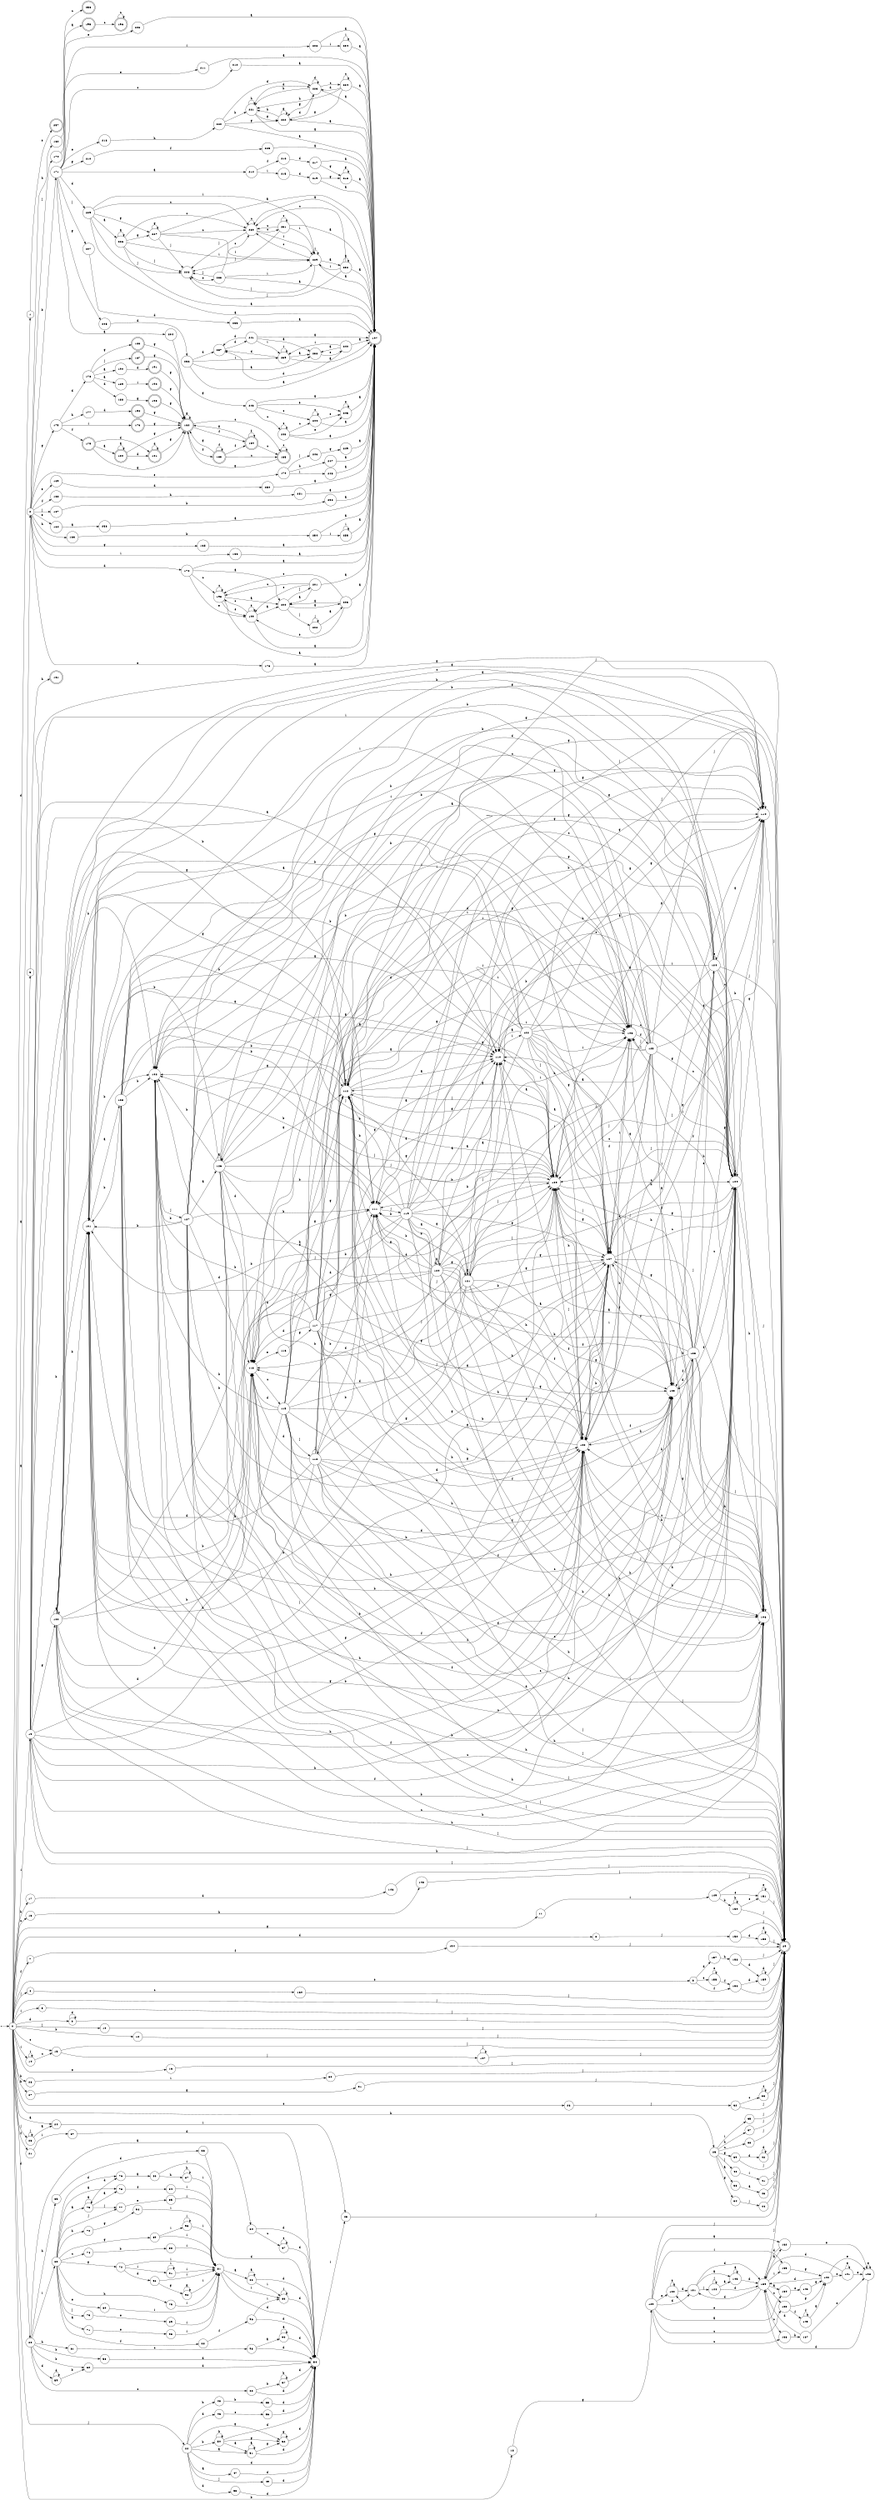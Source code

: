 digraph finite_state_machine {
rankdir=LR;
size="20,20";
node [shape = point]; "dummy0"
node [shape = circle]; "0";
"dummy0" -> "0";
node [shape = circle]; "1";
node [shape = circle]; "2";
node [shape = circle]; "3";
node [shape = circle]; "4";
node [shape = circle]; "5";
node [shape = circle]; "6";
node [shape = circle]; "7";
node [shape = circle]; "8";
node [shape = circle]; "9";
node [shape = circle]; "10";
node [shape = circle]; "11";
node [shape = circle]; "12";
node [shape = circle]; "13";
node [shape = circle]; "14";
node [shape = circle]; "15";
node [shape = circle]; "16";
node [shape = circle]; "17";
node [shape = circle]; "18";
node [shape = circle]; "19";
node [shape = circle]; "20";
node [shape = circle]; "21";
node [shape = circle]; "22";
node [shape = circle]; "23";
node [shape = circle]; "24";
node [shape = circle]; "25";
node [shape = circle]; "26";
node [shape = circle]; "27";
node [shape = circle]; "28";
node [shape = doublecircle]; "29";node [shape = circle]; "30";
node [shape = circle]; "31";
node [shape = circle]; "32";
node [shape = circle]; "33";
node [shape = circle]; "34";
node [shape = circle]; "35";
node [shape = circle]; "36";
node [shape = circle]; "37";
node [shape = circle]; "38";
node [shape = circle]; "39";
node [shape = circle]; "40";
node [shape = circle]; "41";
node [shape = circle]; "42";
node [shape = circle]; "43";
node [shape = circle]; "44";
node [shape = circle]; "45";
node [shape = circle]; "46";
node [shape = circle]; "47";
node [shape = circle]; "48";
node [shape = circle]; "49";
node [shape = circle]; "50";
node [shape = circle]; "51";
node [shape = circle]; "52";
node [shape = circle]; "53";
node [shape = circle]; "54";
node [shape = circle]; "55";
node [shape = circle]; "56";
node [shape = circle]; "57";
node [shape = circle]; "58";
node [shape = circle]; "59";
node [shape = circle]; "60";
node [shape = circle]; "61";
node [shape = circle]; "62";
node [shape = circle]; "63";
node [shape = circle]; "64";
node [shape = circle]; "65";
node [shape = circle]; "66";
node [shape = circle]; "67";
node [shape = circle]; "68";
node [shape = circle]; "69";
node [shape = circle]; "70";
node [shape = circle]; "71";
node [shape = circle]; "72";
node [shape = circle]; "73";
node [shape = circle]; "74";
node [shape = circle]; "75";
node [shape = circle]; "76";
node [shape = circle]; "77";
node [shape = circle]; "78";
node [shape = circle]; "79";
node [shape = circle]; "80";
node [shape = circle]; "81";
node [shape = circle]; "82";
node [shape = circle]; "83";
node [shape = circle]; "84";
node [shape = circle]; "85";
node [shape = circle]; "86";
node [shape = circle]; "87";
node [shape = circle]; "88";
node [shape = circle]; "89";
node [shape = circle]; "90";
node [shape = circle]; "91";
node [shape = circle]; "92";
node [shape = circle]; "93";
node [shape = circle]; "94";
node [shape = circle]; "95";
node [shape = circle]; "96";
node [shape = circle]; "97";
node [shape = circle]; "98";
node [shape = circle]; "99";
node [shape = circle]; "100";
node [shape = circle]; "101";
node [shape = circle]; "102";
node [shape = circle]; "103";
node [shape = circle]; "104";
node [shape = circle]; "105";
node [shape = circle]; "106";
node [shape = circle]; "107";
node [shape = circle]; "108";
node [shape = circle]; "109";
node [shape = circle]; "110";
node [shape = circle]; "111";
node [shape = circle]; "112";
node [shape = circle]; "113";
node [shape = circle]; "114";
node [shape = circle]; "115";
node [shape = circle]; "116";
node [shape = circle]; "117";
node [shape = circle]; "118";
node [shape = circle]; "119";
node [shape = circle]; "120";
node [shape = circle]; "121";
node [shape = circle]; "122";
node [shape = circle]; "123";
node [shape = circle]; "124";
node [shape = circle]; "125";
node [shape = circle]; "126";
node [shape = circle]; "127";
node [shape = circle]; "128";
node [shape = circle]; "129";
node [shape = circle]; "130";
node [shape = circle]; "131";
node [shape = circle]; "132";
node [shape = circle]; "133";
node [shape = circle]; "134";
node [shape = circle]; "135";
node [shape = circle]; "136";
node [shape = circle]; "137";
node [shape = circle]; "138";
node [shape = circle]; "139";
node [shape = circle]; "140";
node [shape = circle]; "141";
node [shape = circle]; "142";
node [shape = circle]; "143";
node [shape = circle]; "144";
node [shape = circle]; "145";
node [shape = circle]; "146";
node [shape = circle]; "147";
node [shape = circle]; "148";
node [shape = circle]; "149";
node [shape = circle]; "150";
node [shape = circle]; "151";
node [shape = circle]; "152";
node [shape = circle]; "153";
node [shape = circle]; "154";
node [shape = circle]; "155";
node [shape = circle]; "156";
node [shape = circle]; "157";
node [shape = circle]; "158";
node [shape = circle]; "159";
node [shape = circle]; "160";
node [shape = doublecircle]; "161";node [shape = circle]; "162";
node [shape = circle]; "163";
node [shape = circle]; "164";
node [shape = circle]; "165";
node [shape = circle]; "166";
node [shape = circle]; "167";
node [shape = circle]; "168";
node [shape = circle]; "169";
node [shape = circle]; "170";
node [shape = circle]; "171";
node [shape = circle]; "172";
node [shape = circle]; "173";
node [shape = circle]; "174";
node [shape = circle]; "175";
node [shape = doublecircle]; "176";node [shape = circle]; "177";
node [shape = circle]; "178";
node [shape = doublecircle]; "179";node [shape = doublecircle]; "180";node [shape = doublecircle]; "181";node [shape = doublecircle]; "182";node [shape = doublecircle]; "183";node [shape = doublecircle]; "184";node [shape = doublecircle]; "185";node [shape = doublecircle]; "186";node [shape = doublecircle]; "187";node [shape = circle]; "188";
node [shape = circle]; "189";
node [shape = circle]; "190";
node [shape = doublecircle]; "191";node [shape = doublecircle]; "192";node [shape = doublecircle]; "193";node [shape = doublecircle]; "194";node [shape = doublecircle]; "195";node [shape = doublecircle]; "196";node [shape = doublecircle]; "197";node [shape = circle]; "198";
node [shape = circle]; "199";
node [shape = circle]; "200";
node [shape = circle]; "201";
node [shape = circle]; "202";
node [shape = circle]; "203";
node [shape = circle]; "204";
node [shape = circle]; "205";
node [shape = circle]; "206";
node [shape = circle]; "207";
node [shape = circle]; "208";
node [shape = circle]; "209";
node [shape = circle]; "210";
node [shape = circle]; "211";
node [shape = circle]; "212";
node [shape = circle]; "213";
node [shape = circle]; "214";
node [shape = circle]; "215";
node [shape = circle]; "216";
node [shape = circle]; "217";
node [shape = circle]; "218";
node [shape = circle]; "219";
node [shape = circle]; "220";
node [shape = circle]; "221";
node [shape = circle]; "222";
node [shape = circle]; "223";
node [shape = circle]; "224";
node [shape = circle]; "225";
node [shape = circle]; "226";
node [shape = circle]; "227";
node [shape = circle]; "228";
node [shape = circle]; "229";
node [shape = circle]; "230";
node [shape = circle]; "231";
node [shape = circle]; "232";
node [shape = circle]; "233";
node [shape = circle]; "234";
node [shape = circle]; "235";
node [shape = circle]; "236";
node [shape = circle]; "237";
node [shape = circle]; "238";
node [shape = circle]; "239";
node [shape = circle]; "240";
node [shape = circle]; "241";
node [shape = circle]; "242";
node [shape = circle]; "243";
node [shape = circle]; "244";
node [shape = circle]; "245";
node [shape = circle]; "246";
node [shape = circle]; "247";
node [shape = circle]; "248";
node [shape = circle]; "249";
node [shape = circle]; "250";
node [shape = circle]; "251";
node [shape = circle]; "252";
node [shape = circle]; "253";
node [shape = circle]; "254";
node [shape = circle]; "255";
node [shape = doublecircle]; "256";node [shape = doublecircle]; "257";"0" -> "8" [label = "d"];
 "0" -> "1" [label = "d"];
 "0" -> "20" [label = "d"];
 "0" -> "9" [label = "d"];
 "0" -> "24" [label = "a"];
 "0" -> "2" [label = "a"];
 "0" -> "3" [label = "a"];
 "0" -> "4" [label = "j"];
 "0" -> "22" [label = "j"];
 "0" -> "23" [label = "j"];
 "0" -> "10" [label = "j"];
 "0" -> "29" [label = "j"];
 "0" -> "19" [label = "i"];
 "0" -> "5" [label = "i"];
 "0" -> "14" [label = "i"];
 "0" -> "16" [label = "e"];
 "0" -> "26" [label = "e"];
 "0" -> "6" [label = "e"];
 "0" -> "21" [label = "f"];
 "0" -> "7" [label = "f"];
 "0" -> "11" [label = "g"];
 "0" -> "18" [label = "b"];
 "0" -> "12" [label = "b"];
 "0" -> "28" [label = "b"];
 "0" -> "13" [label = "c"];
 "0" -> "15" [label = "c"];
 "0" -> "17" [label = "h"];
 "0" -> "27" [label = "h"];
 "0" -> "25" [label = "h"];
 "28" -> "30" [label = "i"];
 "30" -> "29" [label = "j"];
 "27" -> "31" [label = "g"];
 "31" -> "29" [label = "j"];
 "26" -> "32" [label = "j"];
 "32" -> "33" [label = "c"];
 "32" -> "29" [label = "j"];
 "33" -> "33" [label = "c"];
 "33" -> "29" [label = "j"];
 "25" -> "34" [label = "g"];
 "25" -> "39" [label = "g"];
 "25" -> "35" [label = "i"];
 "25" -> "36" [label = "a"];
 "25" -> "37" [label = "h"];
 "25" -> "38" [label = "c"];
 "25" -> "40" [label = "j"];
 "40" -> "41" [label = "i"];
 "41" -> "29" [label = "j"];
 "39" -> "42" [label = "d"];
 "39" -> "29" [label = "j"];
 "42" -> "42" [label = "d"];
 "42" -> "29" [label = "j"];
 "38" -> "29" [label = "j"];
 "37" -> "29" [label = "j"];
 "36" -> "43" [label = "a"];
 "43" -> "29" [label = "j"];
 "35" -> "29" [label = "j"];
 "34" -> "44" [label = "j"];
 "44" -> "29" [label = "j"];
 "24" -> "45" [label = "i"];
 "45" -> "29" [label = "j"];
 "23" -> "23" [label = "j"];
 "23" -> "24" [label = "a"];
 "22" -> "54" [label = "d"];
 "22" -> "53" [label = "d"];
 "22" -> "46" [label = "d"];
 "22" -> "51" [label = "a"];
 "22" -> "47" [label = "a"];
 "22" -> "48" [label = "h"];
 "22" -> "49" [label = "j"];
 "22" -> "50" [label = "b"];
 "22" -> "52" [label = "g"];
 "54" -> "45" [label = "i"];
 "53" -> "54" [label = "d"];
 "52" -> "52" [label = "g"];
 "52" -> "54" [label = "d"];
 "51" -> "51" [label = "a"];
 "51" -> "52" [label = "g"];
 "51" -> "54" [label = "d"];
 "50" -> "50" [label = "b"];
 "50" -> "51" [label = "a"];
 "50" -> "52" [label = "g"];
 "50" -> "54" [label = "d"];
 "49" -> "54" [label = "d"];
 "48" -> "55" [label = "b"];
 "55" -> "54" [label = "d"];
 "47" -> "54" [label = "d"];
 "46" -> "56" [label = "e"];
 "56" -> "54" [label = "d"];
 "21" -> "57" [label = "i"];
 "57" -> "54" [label = "d"];
 "20" -> "58" [label = "b"];
 "20" -> "60" [label = "b"];
 "20" -> "59" [label = "d"];
 "20" -> "65" [label = "h"];
 "20" -> "61" [label = "h"];
 "20" -> "62" [label = "c"];
 "20" -> "63" [label = "i"];
 "20" -> "64" [label = "a"];
 "65" -> "66" [label = "d"];
 "66" -> "54" [label = "d"];
 "64" -> "67" [label = "c"];
 "64" -> "54" [label = "d"];
 "67" -> "67" [label = "c"];
 "67" -> "54" [label = "d"];
 "63" -> "68" [label = "f"];
 "63" -> "72" [label = "g"];
 "63" -> "69" [label = "g"];
 "63" -> "70" [label = "h"];
 "63" -> "79" [label = "h"];
 "63" -> "75" [label = "a"];
 "63" -> "78" [label = "a"];
 "63" -> "71" [label = "a"];
 "63" -> "73" [label = "j"];
 "63" -> "77" [label = "j"];
 "63" -> "74" [label = "c"];
 "63" -> "76" [label = "d"];
 "63" -> "80" [label = "e"];
 "80" -> "81" [label = "i"];
 "81" -> "82" [label = "a"];
 "81" -> "83" [label = "i"];
 "81" -> "54" [label = "d"];
 "83" -> "83" [label = "i"];
 "83" -> "54" [label = "d"];
 "82" -> "82" [label = "a"];
 "82" -> "83" [label = "i"];
 "82" -> "54" [label = "d"];
 "79" -> "81" [label = "i"];
 "78" -> "84" [label = "f"];
 "84" -> "81" [label = "i"];
 "77" -> "85" [label = "e"];
 "85" -> "81" [label = "i"];
 "76" -> "86" [label = "a"];
 "86" -> "87" [label = "h"];
 "86" -> "81" [label = "i"];
 "87" -> "87" [label = "h"];
 "87" -> "81" [label = "i"];
 "75" -> "75" [label = "a"];
 "75" -> "78" [label = "a"];
 "75" -> "76" [label = "d"];
 "75" -> "77" [label = "j"];
 "74" -> "88" [label = "b"];
 "88" -> "81" [label = "i"];
 "73" -> "89" [label = "e"];
 "89" -> "81" [label = "i"];
 "72" -> "90" [label = "d"];
 "72" -> "81" [label = "i"];
 "72" -> "91" [label = "i"];
 "91" -> "81" [label = "i"];
 "91" -> "91" [label = "i"];
 "90" -> "92" [label = "g"];
 "90" -> "81" [label = "i"];
 "92" -> "92" [label = "g"];
 "92" -> "81" [label = "i"];
 "71" -> "93" [label = "e"];
 "93" -> "81" [label = "i"];
 "70" -> "94" [label = "g"];
 "94" -> "81" [label = "i"];
 "69" -> "81" [label = "i"];
 "69" -> "95" [label = "i"];
 "95" -> "81" [label = "i"];
 "95" -> "95" [label = "i"];
 "68" -> "96" [label = "f"];
 "96" -> "83" [label = "i"];
 "96" -> "54" [label = "d"];
 "62" -> "97" [label = "b"];
 "62" -> "54" [label = "d"];
 "97" -> "97" [label = "b"];
 "97" -> "54" [label = "d"];
 "61" -> "98" [label = "c"];
 "98" -> "99" [label = "a"];
 "98" -> "54" [label = "d"];
 "99" -> "99" [label = "a"];
 "99" -> "54" [label = "d"];
 "60" -> "54" [label = "d"];
 "59" -> "59" [label = "d"];
 "59" -> "60" [label = "b"];
 "58" -> "54" [label = "d"];
 "19" -> "112" [label = "g"];
 "19" -> "114" [label = "g"];
 "19" -> "107" [label = "g"];
 "19" -> "100" [label = "g"];
 "19" -> "101" [label = "b"];
 "19" -> "102" [label = "b"];
 "19" -> "111" [label = "b"];
 "19" -> "103" [label = "i"];
 "19" -> "104" [label = "c"];
 "19" -> "105" [label = "f"];
 "19" -> "106" [label = "h"];
 "19" -> "108" [label = "h"];
 "19" -> "29" [label = "j"];
 "19" -> "109" [label = "j"];
 "19" -> "110" [label = "a"];
 "19" -> "113" [label = "d"];
 "114" -> "114" [label = "g"];
 "114" -> "29" [label = "j"];
 "113" -> "115" [label = "c"];
 "113" -> "116" [label = "e"];
 "116" -> "117" [label = "g"];
 "117" -> "113" [label = "d"];
 "117" -> "101" [label = "b"];
 "117" -> "102" [label = "b"];
 "117" -> "111" [label = "b"];
 "117" -> "103" [label = "i"];
 "117" -> "104" [label = "c"];
 "117" -> "105" [label = "f"];
 "117" -> "106" [label = "h"];
 "117" -> "108" [label = "h"];
 "117" -> "112" [label = "g"];
 "117" -> "114" [label = "g"];
 "117" -> "107" [label = "g"];
 "117" -> "29" [label = "j"];
 "117" -> "109" [label = "j"];
 "117" -> "110" [label = "a"];
 "115" -> "29" [label = "j"];
 "115" -> "109" [label = "j"];
 "115" -> "118" [label = "j"];
 "115" -> "113" [label = "d"];
 "115" -> "101" [label = "b"];
 "115" -> "102" [label = "b"];
 "115" -> "111" [label = "b"];
 "115" -> "103" [label = "i"];
 "115" -> "104" [label = "c"];
 "115" -> "105" [label = "f"];
 "115" -> "106" [label = "h"];
 "115" -> "108" [label = "h"];
 "115" -> "112" [label = "g"];
 "115" -> "114" [label = "g"];
 "115" -> "107" [label = "g"];
 "115" -> "110" [label = "a"];
 "118" -> "29" [label = "j"];
 "118" -> "109" [label = "j"];
 "118" -> "118" [label = "j"];
 "118" -> "113" [label = "d"];
 "118" -> "101" [label = "b"];
 "118" -> "102" [label = "b"];
 "118" -> "111" [label = "b"];
 "118" -> "103" [label = "i"];
 "118" -> "104" [label = "c"];
 "118" -> "105" [label = "f"];
 "118" -> "106" [label = "h"];
 "118" -> "108" [label = "h"];
 "118" -> "112" [label = "g"];
 "118" -> "114" [label = "g"];
 "118" -> "107" [label = "g"];
 "118" -> "110" [label = "a"];
 "112" -> "112" [label = "g"];
 "112" -> "114" [label = "g"];
 "112" -> "107" [label = "g"];
 "112" -> "101" [label = "b"];
 "112" -> "102" [label = "b"];
 "112" -> "111" [label = "b"];
 "112" -> "103" [label = "i"];
 "112" -> "104" [label = "c"];
 "112" -> "105" [label = "f"];
 "112" -> "106" [label = "h"];
 "112" -> "108" [label = "h"];
 "112" -> "29" [label = "j"];
 "112" -> "109" [label = "j"];
 "112" -> "110" [label = "a"];
 "112" -> "113" [label = "d"];
 "111" -> "119" [label = "j"];
 "119" -> "101" [label = "b"];
 "119" -> "102" [label = "b"];
 "119" -> "111" [label = "b"];
 "119" -> "120" [label = "a"];
 "119" -> "110" [label = "a"];
 "119" -> "112" [label = "g"];
 "119" -> "121" [label = "g"];
 "119" -> "114" [label = "g"];
 "119" -> "107" [label = "g"];
 "119" -> "103" [label = "i"];
 "119" -> "104" [label = "c"];
 "119" -> "105" [label = "f"];
 "119" -> "106" [label = "h"];
 "119" -> "108" [label = "h"];
 "119" -> "29" [label = "j"];
 "119" -> "109" [label = "j"];
 "119" -> "113" [label = "d"];
 "121" -> "112" [label = "g"];
 "121" -> "121" [label = "g"];
 "121" -> "114" [label = "g"];
 "121" -> "107" [label = "g"];
 "121" -> "101" [label = "b"];
 "121" -> "102" [label = "b"];
 "121" -> "111" [label = "b"];
 "121" -> "103" [label = "i"];
 "121" -> "104" [label = "c"];
 "121" -> "105" [label = "f"];
 "121" -> "106" [label = "h"];
 "121" -> "108" [label = "h"];
 "121" -> "29" [label = "j"];
 "121" -> "109" [label = "j"];
 "121" -> "110" [label = "a"];
 "121" -> "113" [label = "d"];
 "120" -> "120" [label = "a"];
 "120" -> "110" [label = "a"];
 "120" -> "101" [label = "b"];
 "120" -> "102" [label = "b"];
 "120" -> "111" [label = "b"];
 "120" -> "112" [label = "g"];
 "120" -> "121" [label = "g"];
 "120" -> "114" [label = "g"];
 "120" -> "107" [label = "g"];
 "120" -> "103" [label = "i"];
 "120" -> "104" [label = "c"];
 "120" -> "105" [label = "f"];
 "120" -> "106" [label = "h"];
 "120" -> "108" [label = "h"];
 "120" -> "29" [label = "j"];
 "120" -> "109" [label = "j"];
 "120" -> "113" [label = "d"];
 "110" -> "122" [label = "i"];
 "122" -> "110" [label = "a"];
 "122" -> "101" [label = "b"];
 "122" -> "102" [label = "b"];
 "122" -> "111" [label = "b"];
 "122" -> "103" [label = "i"];
 "122" -> "104" [label = "c"];
 "122" -> "105" [label = "f"];
 "122" -> "106" [label = "h"];
 "122" -> "108" [label = "h"];
 "122" -> "112" [label = "g"];
 "122" -> "114" [label = "g"];
 "122" -> "107" [label = "g"];
 "122" -> "29" [label = "j"];
 "122" -> "109" [label = "j"];
 "122" -> "113" [label = "d"];
 "109" -> "29" [label = "j"];
 "109" -> "109" [label = "j"];
 "109" -> "112" [label = "g"];
 "109" -> "114" [label = "g"];
 "109" -> "107" [label = "g"];
 "109" -> "106" [label = "h"];
 "109" -> "108" [label = "h"];
 "109" -> "101" [label = "b"];
 "109" -> "102" [label = "b"];
 "109" -> "111" [label = "b"];
 "109" -> "103" [label = "i"];
 "109" -> "104" [label = "c"];
 "109" -> "105" [label = "f"];
 "109" -> "110" [label = "a"];
 "109" -> "113" [label = "d"];
 "108" -> "106" [label = "h"];
 "108" -> "108" [label = "h"];
 "108" -> "112" [label = "g"];
 "108" -> "114" [label = "g"];
 "108" -> "107" [label = "g"];
 "108" -> "29" [label = "j"];
 "108" -> "109" [label = "j"];
 "108" -> "101" [label = "b"];
 "108" -> "102" [label = "b"];
 "108" -> "111" [label = "b"];
 "108" -> "103" [label = "i"];
 "108" -> "104" [label = "c"];
 "108" -> "105" [label = "f"];
 "108" -> "110" [label = "a"];
 "108" -> "113" [label = "d"];
 "107" -> "112" [label = "g"];
 "107" -> "114" [label = "g"];
 "107" -> "107" [label = "g"];
 "107" -> "106" [label = "h"];
 "107" -> "108" [label = "h"];
 "107" -> "29" [label = "j"];
 "107" -> "109" [label = "j"];
 "107" -> "101" [label = "b"];
 "107" -> "102" [label = "b"];
 "107" -> "111" [label = "b"];
 "107" -> "103" [label = "i"];
 "107" -> "104" [label = "c"];
 "107" -> "105" [label = "f"];
 "107" -> "110" [label = "a"];
 "107" -> "113" [label = "d"];
 "106" -> "106" [label = "h"];
 "106" -> "108" [label = "h"];
 "106" -> "107" [label = "g"];
 "106" -> "109" [label = "j"];
 "105" -> "123" [label = "d"];
 "123" -> "105" [label = "f"];
 "123" -> "124" [label = "e"];
 "123" -> "101" [label = "b"];
 "123" -> "102" [label = "b"];
 "123" -> "111" [label = "b"];
 "123" -> "103" [label = "i"];
 "123" -> "104" [label = "c"];
 "123" -> "106" [label = "h"];
 "123" -> "108" [label = "h"];
 "123" -> "112" [label = "g"];
 "123" -> "114" [label = "g"];
 "123" -> "107" [label = "g"];
 "123" -> "29" [label = "j"];
 "123" -> "109" [label = "j"];
 "123" -> "110" [label = "a"];
 "123" -> "113" [label = "d"];
 "124" -> "124" [label = "e"];
 "124" -> "105" [label = "f"];
 "124" -> "101" [label = "b"];
 "124" -> "102" [label = "b"];
 "124" -> "111" [label = "b"];
 "124" -> "103" [label = "i"];
 "124" -> "104" [label = "c"];
 "124" -> "106" [label = "h"];
 "124" -> "108" [label = "h"];
 "124" -> "112" [label = "g"];
 "124" -> "114" [label = "g"];
 "124" -> "107" [label = "g"];
 "124" -> "29" [label = "j"];
 "124" -> "109" [label = "j"];
 "124" -> "110" [label = "a"];
 "124" -> "113" [label = "d"];
 "104" -> "104" [label = "c"];
 "104" -> "101" [label = "b"];
 "104" -> "102" [label = "b"];
 "104" -> "111" [label = "b"];
 "104" -> "103" [label = "i"];
 "104" -> "105" [label = "f"];
 "104" -> "106" [label = "h"];
 "104" -> "108" [label = "h"];
 "104" -> "112" [label = "g"];
 "104" -> "114" [label = "g"];
 "104" -> "107" [label = "g"];
 "104" -> "29" [label = "j"];
 "104" -> "109" [label = "j"];
 "104" -> "110" [label = "a"];
 "104" -> "113" [label = "d"];
 "103" -> "125" [label = "f"];
 "125" -> "103" [label = "i"];
 "125" -> "101" [label = "b"];
 "125" -> "102" [label = "b"];
 "125" -> "111" [label = "b"];
 "125" -> "110" [label = "a"];
 "125" -> "126" [label = "a"];
 "125" -> "104" [label = "c"];
 "125" -> "105" [label = "f"];
 "125" -> "106" [label = "h"];
 "125" -> "108" [label = "h"];
 "125" -> "112" [label = "g"];
 "125" -> "114" [label = "g"];
 "125" -> "107" [label = "g"];
 "125" -> "29" [label = "j"];
 "125" -> "109" [label = "j"];
 "125" -> "113" [label = "d"];
 "126" -> "110" [label = "a"];
 "126" -> "126" [label = "a"];
 "126" -> "101" [label = "b"];
 "126" -> "102" [label = "b"];
 "126" -> "111" [label = "b"];
 "126" -> "103" [label = "i"];
 "126" -> "104" [label = "c"];
 "126" -> "105" [label = "f"];
 "126" -> "106" [label = "h"];
 "126" -> "108" [label = "h"];
 "126" -> "112" [label = "g"];
 "126" -> "114" [label = "g"];
 "126" -> "107" [label = "g"];
 "126" -> "29" [label = "j"];
 "126" -> "109" [label = "j"];
 "126" -> "113" [label = "d"];
 "102" -> "127" [label = "j"];
 "127" -> "101" [label = "b"];
 "127" -> "102" [label = "b"];
 "127" -> "111" [label = "b"];
 "127" -> "103" [label = "i"];
 "127" -> "110" [label = "a"];
 "127" -> "126" [label = "a"];
 "127" -> "104" [label = "c"];
 "127" -> "105" [label = "f"];
 "127" -> "106" [label = "h"];
 "127" -> "108" [label = "h"];
 "127" -> "112" [label = "g"];
 "127" -> "114" [label = "g"];
 "127" -> "107" [label = "g"];
 "127" -> "29" [label = "j"];
 "127" -> "109" [label = "j"];
 "127" -> "113" [label = "d"];
 "101" -> "128" [label = "a"];
 "128" -> "101" [label = "b"];
 "128" -> "102" [label = "b"];
 "128" -> "111" [label = "b"];
 "128" -> "103" [label = "i"];
 "128" -> "104" [label = "c"];
 "128" -> "105" [label = "f"];
 "128" -> "106" [label = "h"];
 "128" -> "108" [label = "h"];
 "128" -> "112" [label = "g"];
 "128" -> "114" [label = "g"];
 "128" -> "107" [label = "g"];
 "128" -> "29" [label = "j"];
 "128" -> "109" [label = "j"];
 "128" -> "110" [label = "a"];
 "128" -> "113" [label = "d"];
 "100" -> "112" [label = "g"];
 "100" -> "114" [label = "g"];
 "100" -> "107" [label = "g"];
 "100" -> "100" [label = "g"];
 "100" -> "101" [label = "b"];
 "100" -> "102" [label = "b"];
 "100" -> "111" [label = "b"];
 "100" -> "103" [label = "i"];
 "100" -> "104" [label = "c"];
 "100" -> "105" [label = "f"];
 "100" -> "106" [label = "h"];
 "100" -> "108" [label = "h"];
 "100" -> "29" [label = "j"];
 "100" -> "109" [label = "j"];
 "100" -> "110" [label = "a"];
 "100" -> "113" [label = "d"];
 "18" -> "129" [label = "g"];
 "129" -> "130" [label = "e"];
 "129" -> "131" [label = "d"];
 "129" -> "132" [label = "a"];
 "129" -> "134" [label = "a"];
 "129" -> "136" [label = "c"];
 "129" -> "133" [label = "c"];
 "129" -> "135" [label = "i"];
 "129" -> "29" [label = "j"];
 "136" -> "137" [label = "b"];
 "137" -> "138" [label = "e"];
 "137" -> "139" [label = "d"];
 "139" -> "130" [label = "e"];
 "139" -> "131" [label = "d"];
 "139" -> "132" [label = "a"];
 "139" -> "134" [label = "a"];
 "139" -> "136" [label = "c"];
 "139" -> "133" [label = "c"];
 "139" -> "135" [label = "i"];
 "139" -> "29" [label = "j"];
 "138" -> "138" [label = "e"];
 "138" -> "139" [label = "d"];
 "135" -> "140" [label = "g"];
 "140" -> "138" [label = "e"];
 "140" -> "141" [label = "e"];
 "140" -> "139" [label = "d"];
 "141" -> "138" [label = "e"];
 "141" -> "141" [label = "e"];
 "141" -> "139" [label = "d"];
 "134" -> "142" [label = "e"];
 "142" -> "140" [label = "g"];
 "133" -> "143" [label = "f"];
 "133" -> "140" [label = "g"];
 "143" -> "143" [label = "f"];
 "143" -> "140" [label = "g"];
 "132" -> "138" [label = "e"];
 "132" -> "139" [label = "d"];
 "131" -> "144" [label = "j"];
 "131" -> "145" [label = "a"];
 "131" -> "139" [label = "d"];
 "145" -> "145" [label = "a"];
 "145" -> "139" [label = "d"];
 "144" -> "144" [label = "j"];
 "144" -> "145" [label = "a"];
 "144" -> "139" [label = "d"];
 "130" -> "130" [label = "e"];
 "130" -> "131" [label = "d"];
 "17" -> "146" [label = "d"];
 "146" -> "29" [label = "j"];
 "16" -> "29" [label = "j"];
 "15" -> "147" [label = "j"];
 "15" -> "29" [label = "j"];
 "147" -> "147" [label = "j"];
 "147" -> "29" [label = "j"];
 "14" -> "14" [label = "i"];
 "14" -> "15" [label = "c"];
 "13" -> "148" [label = "h"];
 "148" -> "29" [label = "j"];
 "12" -> "29" [label = "j"];
 "11" -> "149" [label = "i"];
 "149" -> "150" [label = "b"];
 "149" -> "151" [label = "e"];
 "149" -> "29" [label = "j"];
 "151" -> "151" [label = "e"];
 "151" -> "29" [label = "j"];
 "150" -> "150" [label = "b"];
 "150" -> "151" [label = "e"];
 "150" -> "29" [label = "j"];
 "10" -> "29" [label = "j"];
 "9" -> "9" [label = "d"];
 "9" -> "29" [label = "j"];
 "8" -> "152" [label = "j"];
 "152" -> "153" [label = "d"];
 "152" -> "29" [label = "j"];
 "153" -> "153" [label = "d"];
 "153" -> "29" [label = "j"];
 "7" -> "154" [label = "f"];
 "154" -> "29" [label = "j"];
 "6" -> "155" [label = "e"];
 "6" -> "156" [label = "f"];
 "6" -> "157" [label = "d"];
 "157" -> "158" [label = "h"];
 "158" -> "159" [label = "d"];
 "158" -> "29" [label = "j"];
 "159" -> "159" [label = "d"];
 "159" -> "29" [label = "j"];
 "156" -> "159" [label = "d"];
 "156" -> "29" [label = "j"];
 "155" -> "155" [label = "e"];
 "155" -> "156" [label = "f"];
 "5" -> "29" [label = "j"];
 "4" -> "160" [label = "c"];
 "160" -> "29" [label = "j"];
 "3" -> "161" [label = "h"];
 "2" -> "162" [label = "h"];
 "2" -> "163" [label = "h"];
 "2" -> "169" [label = "e"];
 "2" -> "170" [label = "e"];
 "2" -> "164" [label = "e"];
 "2" -> "173" [label = "e"];
 "2" -> "165" [label = "g"];
 "2" -> "175" [label = "g"];
 "2" -> "166" [label = "i"];
 "2" -> "174" [label = "j"];
 "2" -> "167" [label = "j"];
 "2" -> "168" [label = "f"];
 "2" -> "171" [label = "b"];
 "2" -> "172" [label = "d"];
 "175" -> "176" [label = "i"];
 "175" -> "177" [label = "h"];
 "175" -> "178" [label = "d"];
 "175" -> "179" [label = "f"];
 "179" -> "180" [label = "a"];
 "179" -> "181" [label = "d"];
 "179" -> "182" [label = "g"];
 "182" -> "182" [label = "g"];
 "182" -> "184" [label = "f"];
 "182" -> "183" [label = "f"];
 "182" -> "185" [label = "c"];
 "185" -> "185" [label = "c"];
 "185" -> "182" [label = "g"];
 "184" -> "184" [label = "f"];
 "184" -> "182" [label = "g"];
 "184" -> "185" [label = "c"];
 "183" -> "184" [label = "f"];
 "183" -> "183" [label = "f"];
 "183" -> "182" [label = "g"];
 "183" -> "185" [label = "c"];
 "181" -> "181" [label = "d"];
 "181" -> "182" [label = "g"];
 "180" -> "180" [label = "a"];
 "180" -> "181" [label = "d"];
 "180" -> "182" [label = "g"];
 "178" -> "186" [label = "g"];
 "178" -> "187" [label = "j"];
 "178" -> "188" [label = "d"];
 "178" -> "189" [label = "a"];
 "178" -> "190" [label = "a"];
 "190" -> "191" [label = "d"];
 "191" -> "182" [label = "g"];
 "189" -> "192" [label = "i"];
 "192" -> "182" [label = "g"];
 "188" -> "193" [label = "g"];
 "193" -> "182" [label = "g"];
 "187" -> "182" [label = "g"];
 "186" -> "182" [label = "g"];
 "177" -> "194" [label = "d"];
 "194" -> "182" [label = "g"];
 "176" -> "182" [label = "g"];
 "174" -> "195" [label = "a"];
 "195" -> "196" [label = "c"];
 "196" -> "196" [label = "c"];
 "173" -> "197" [label = "a"];
 "172" -> "198" [label = "c"];
 "172" -> "199" [label = "e"];
 "172" -> "200" [label = "a"];
 "172" -> "197" [label = "a"];
 "200" -> "201" [label = "j"];
 "200" -> "202" [label = "j"];
 "200" -> "203" [label = "a"];
 "203" -> "200" [label = "a"];
 "203" -> "197" [label = "a"];
 "203" -> "198" [label = "c"];
 "203" -> "199" [label = "e"];
 "202" -> "202" [label = "j"];
 "202" -> "203" [label = "a"];
 "201" -> "200" [label = "a"];
 "201" -> "197" [label = "a"];
 "201" -> "198" [label = "c"];
 "201" -> "199" [label = "e"];
 "199" -> "199" [label = "e"];
 "199" -> "198" [label = "c"];
 "199" -> "200" [label = "a"];
 "199" -> "197" [label = "a"];
 "198" -> "198" [label = "c"];
 "198" -> "199" [label = "e"];
 "198" -> "200" [label = "a"];
 "198" -> "197" [label = "a"];
 "171" -> "204" [label = "a"];
 "171" -> "214" [label = "a"];
 "171" -> "210" [label = "g"];
 "171" -> "205" [label = "g"];
 "171" -> "211" [label = "e"];
 "171" -> "213" [label = "e"];
 "171" -> "206" [label = "e"];
 "171" -> "207" [label = "j"];
 "171" -> "208" [label = "i"];
 "171" -> "209" [label = "d"];
 "171" -> "212" [label = "c"];
 "214" -> "215" [label = "i"];
 "214" -> "216" [label = "f"];
 "216" -> "217" [label = "d"];
 "217" -> "218" [label = "g"];
 "217" -> "197" [label = "a"];
 "218" -> "218" [label = "g"];
 "218" -> "197" [label = "a"];
 "215" -> "219" [label = "d"];
 "219" -> "218" [label = "g"];
 "219" -> "197" [label = "a"];
 "213" -> "220" [label = "h"];
 "220" -> "221" [label = "h"];
 "220" -> "222" [label = "g"];
 "220" -> "223" [label = "d"];
 "220" -> "197" [label = "a"];
 "223" -> "223" [label = "d"];
 "223" -> "224" [label = "c"];
 "223" -> "221" [label = "h"];
 "223" -> "222" [label = "g"];
 "223" -> "197" [label = "a"];
 "224" -> "224" [label = "c"];
 "224" -> "223" [label = "d"];
 "224" -> "221" [label = "h"];
 "224" -> "222" [label = "g"];
 "224" -> "197" [label = "a"];
 "222" -> "222" [label = "g"];
 "222" -> "221" [label = "h"];
 "222" -> "223" [label = "d"];
 "222" -> "197" [label = "a"];
 "221" -> "221" [label = "h"];
 "221" -> "222" [label = "g"];
 "221" -> "223" [label = "d"];
 "221" -> "197" [label = "a"];
 "212" -> "197" [label = "a"];
 "211" -> "197" [label = "a"];
 "210" -> "225" [label = "f"];
 "225" -> "197" [label = "a"];
 "209" -> "226" [label = "a"];
 "209" -> "197" [label = "a"];
 "209" -> "227" [label = "g"];
 "209" -> "228" [label = "j"];
 "209" -> "229" [label = "i"];
 "209" -> "230" [label = "c"];
 "230" -> "230" [label = "c"];
 "230" -> "231" [label = "c"];
 "230" -> "228" [label = "j"];
 "230" -> "229" [label = "i"];
 "230" -> "197" [label = "a"];
 "231" -> "230" [label = "c"];
 "231" -> "231" [label = "c"];
 "231" -> "228" [label = "j"];
 "231" -> "229" [label = "i"];
 "231" -> "197" [label = "a"];
 "229" -> "229" [label = "i"];
 "229" -> "232" [label = "a"];
 "229" -> "197" [label = "a"];
 "229" -> "228" [label = "j"];
 "229" -> "230" [label = "c"];
 "232" -> "232" [label = "a"];
 "232" -> "197" [label = "a"];
 "232" -> "229" [label = "i"];
 "232" -> "228" [label = "j"];
 "232" -> "230" [label = "c"];
 "228" -> "233" [label = "e"];
 "233" -> "228" [label = "j"];
 "233" -> "229" [label = "i"];
 "233" -> "230" [label = "c"];
 "233" -> "197" [label = "a"];
 "227" -> "227" [label = "g"];
 "227" -> "228" [label = "j"];
 "227" -> "229" [label = "i"];
 "227" -> "230" [label = "c"];
 "227" -> "197" [label = "a"];
 "226" -> "226" [label = "a"];
 "226" -> "197" [label = "a"];
 "226" -> "227" [label = "g"];
 "226" -> "228" [label = "j"];
 "226" -> "229" [label = "i"];
 "226" -> "230" [label = "c"];
 "208" -> "234" [label = "i"];
 "208" -> "197" [label = "a"];
 "234" -> "234" [label = "i"];
 "234" -> "197" [label = "a"];
 "207" -> "235" [label = "d"];
 "235" -> "197" [label = "a"];
 "206" -> "197" [label = "a"];
 "205" -> "236" [label = "d"];
 "236" -> "237" [label = "d"];
 "236" -> "197" [label = "a"];
 "236" -> "238" [label = "a"];
 "236" -> "239" [label = "i"];
 "239" -> "239" [label = "i"];
 "239" -> "237" [label = "d"];
 "239" -> "197" [label = "a"];
 "239" -> "238" [label = "a"];
 "238" -> "240" [label = "e"];
 "240" -> "197" [label = "a"];
 "240" -> "238" [label = "a"];
 "240" -> "237" [label = "d"];
 "240" -> "239" [label = "i"];
 "237" -> "241" [label = "d"];
 "241" -> "237" [label = "d"];
 "241" -> "197" [label = "a"];
 "241" -> "238" [label = "a"];
 "241" -> "239" [label = "i"];
 "204" -> "242" [label = "g"];
 "242" -> "243" [label = "c"];
 "242" -> "244" [label = "c"];
 "242" -> "245" [label = "e"];
 "242" -> "197" [label = "a"];
 "245" -> "245" [label = "e"];
 "245" -> "197" [label = "a"];
 "244" -> "244" [label = "c"];
 "244" -> "245" [label = "e"];
 "244" -> "197" [label = "a"];
 "243" -> "243" [label = "c"];
 "243" -> "244" [label = "c"];
 "243" -> "245" [label = "e"];
 "243" -> "197" [label = "a"];
 "170" -> "246" [label = "j"];
 "170" -> "247" [label = "h"];
 "170" -> "248" [label = "i"];
 "248" -> "197" [label = "a"];
 "247" -> "197" [label = "a"];
 "246" -> "249" [label = "g"];
 "249" -> "197" [label = "a"];
 "169" -> "250" [label = "d"];
 "250" -> "197" [label = "a"];
 "168" -> "251" [label = "h"];
 "251" -> "197" [label = "a"];
 "167" -> "252" [label = "b"];
 "252" -> "197" [label = "a"];
 "166" -> "197" [label = "a"];
 "165" -> "197" [label = "a"];
 "164" -> "253" [label = "a"];
 "253" -> "197" [label = "a"];
 "163" -> "254" [label = "b"];
 "254" -> "255" [label = "i"];
 "254" -> "197" [label = "a"];
 "255" -> "255" [label = "i"];
 "255" -> "197" [label = "a"];
 "162" -> "256" [label = "c"];
 "1" -> "257" [label = "e"];
 }
